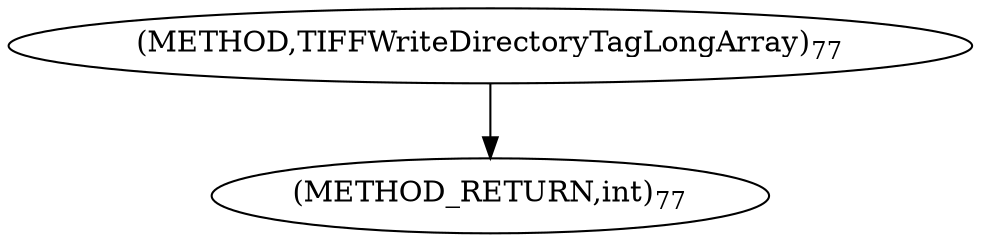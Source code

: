 digraph "TIFFWriteDirectoryTagLongArray" {  
"64024" [label = <(METHOD,TIFFWriteDirectoryTagLongArray)<SUB>77</SUB>> ]
"64031" [label = <(METHOD_RETURN,int)<SUB>77</SUB>> ]
  "64024" -> "64031" 
}
